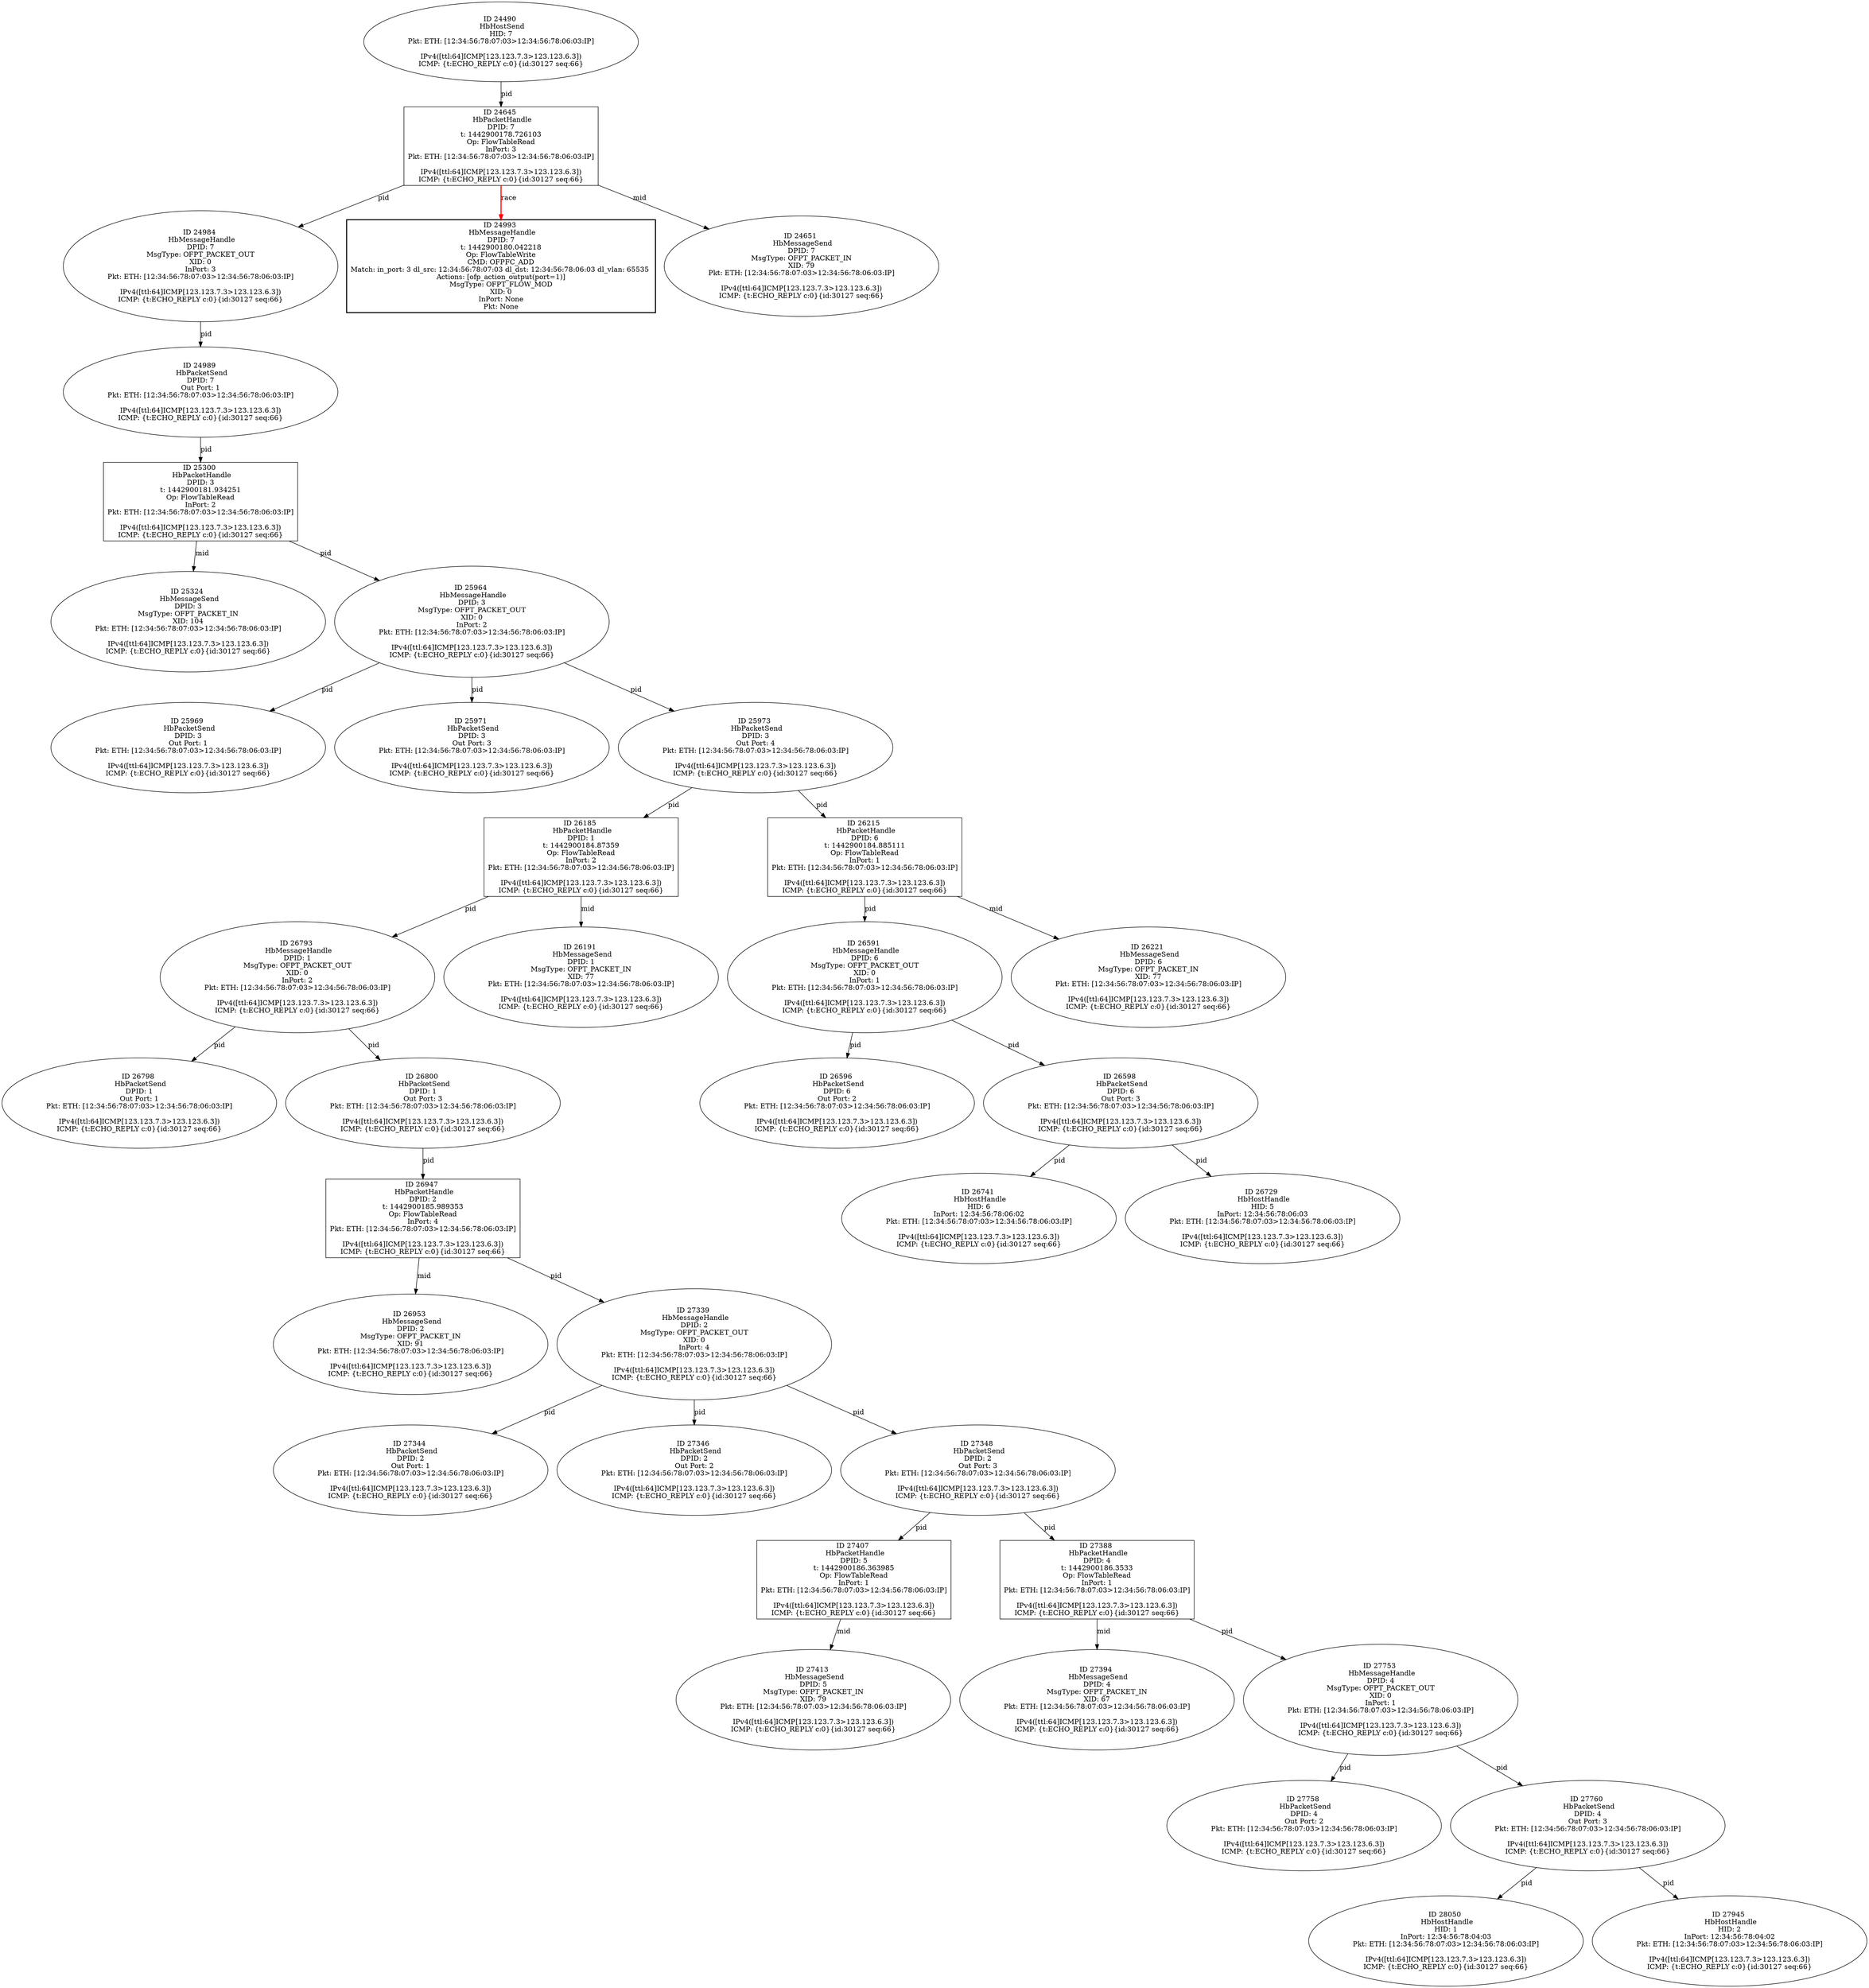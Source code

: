 strict digraph G {
27394 [shape=oval, event=<hb_events.HbMessageSend object at 0x110d90cd0>, label="ID 27394 
 HbMessageSend
DPID: 4
MsgType: OFPT_PACKET_IN
XID: 67
Pkt: ETH: [12:34:56:78:07:03>12:34:56:78:06:03:IP]

IPv4([ttl:64]ICMP[123.123.7.3>123.123.6.3])
ICMP: {t:ECHO_REPLY c:0}{id:30127 seq:66}"];
25324 [shape=oval, event=<hb_events.HbMessageSend object at 0x110989390>, label="ID 25324 
 HbMessageSend
DPID: 3
MsgType: OFPT_PACKET_IN
XID: 104
Pkt: ETH: [12:34:56:78:07:03>12:34:56:78:06:03:IP]

IPv4([ttl:64]ICMP[123.123.7.3>123.123.6.3])
ICMP: {t:ECHO_REPLY c:0}{id:30127 seq:66}"];
27407 [shape=box, event=<hb_events.HbPacketHandle object at 0x110d88290>, label="ID 27407 
 HbPacketHandle
DPID: 5
t: 1442900186.363985
Op: FlowTableRead
InPort: 1
Pkt: ETH: [12:34:56:78:07:03>12:34:56:78:06:03:IP]

IPv4([ttl:64]ICMP[123.123.7.3>123.123.6.3])
ICMP: {t:ECHO_REPLY c:0}{id:30127 seq:66}"];
28050 [shape=oval, event=<hb_events.HbHostHandle object at 0x110eef510>, label="ID 28050 
 HbHostHandle
HID: 1
InPort: 12:34:56:78:04:03
Pkt: ETH: [12:34:56:78:07:03>12:34:56:78:06:03:IP]

IPv4([ttl:64]ICMP[123.123.7.3>123.123.6.3])
ICMP: {t:ECHO_REPLY c:0}{id:30127 seq:66}"];
27413 [shape=oval, event=<hb_events.HbMessageSend object at 0x110d9c650>, label="ID 27413 
 HbMessageSend
DPID: 5
MsgType: OFPT_PACKET_IN
XID: 79
Pkt: ETH: [12:34:56:78:07:03>12:34:56:78:06:03:IP]

IPv4([ttl:64]ICMP[123.123.7.3>123.123.6.3])
ICMP: {t:ECHO_REPLY c:0}{id:30127 seq:66}"];
24984 [shape=oval, event=<hb_events.HbMessageHandle object at 0x1107c6110>, label="ID 24984 
 HbMessageHandle
DPID: 7
MsgType: OFPT_PACKET_OUT
XID: 0
InPort: 3
Pkt: ETH: [12:34:56:78:07:03>12:34:56:78:06:03:IP]

IPv4([ttl:64]ICMP[123.123.7.3>123.123.6.3])
ICMP: {t:ECHO_REPLY c:0}{id:30127 seq:66}"];
24989 [shape=oval, event=<hb_events.HbPacketSend object at 0x1107c6f10>, label="ID 24989 
 HbPacketSend
DPID: 7
Out Port: 1
Pkt: ETH: [12:34:56:78:07:03>12:34:56:78:06:03:IP]

IPv4([ttl:64]ICMP[123.123.7.3>123.123.6.3])
ICMP: {t:ECHO_REPLY c:0}{id:30127 seq:66}"];
24993 [shape=box, style=bold, event=<hb_events.HbMessageHandle object at 0x1107a0310>, label="ID 24993 
 HbMessageHandle
DPID: 7
t: 1442900180.042218
Op: FlowTableWrite
CMD: OFPFC_ADD
Match: in_port: 3 dl_src: 12:34:56:78:07:03 dl_dst: 12:34:56:78:06:03 dl_vlan: 65535 
Actions: [ofp_action_output(port=1)]
MsgType: OFPT_FLOW_MOD
XID: 0
InPort: None
Pkt: None"];
26793 [shape=oval, event=<hb_events.HbMessageHandle object at 0x110cb5a10>, label="ID 26793 
 HbMessageHandle
DPID: 1
MsgType: OFPT_PACKET_OUT
XID: 0
InPort: 2
Pkt: ETH: [12:34:56:78:07:03>12:34:56:78:06:03:IP]

IPv4([ttl:64]ICMP[123.123.7.3>123.123.6.3])
ICMP: {t:ECHO_REPLY c:0}{id:30127 seq:66}"];
24490 [shape=oval, event=<hb_events.HbHostSend object at 0x11059ec10>, label="ID 24490 
 HbHostSend
HID: 7
Pkt: ETH: [12:34:56:78:07:03>12:34:56:78:06:03:IP]

IPv4([ttl:64]ICMP[123.123.7.3>123.123.6.3])
ICMP: {t:ECHO_REPLY c:0}{id:30127 seq:66}"];
26798 [shape=oval, event=<hb_events.HbPacketSend object at 0x110cb5f10>, label="ID 26798 
 HbPacketSend
DPID: 1
Out Port: 1
Pkt: ETH: [12:34:56:78:07:03>12:34:56:78:06:03:IP]

IPv4([ttl:64]ICMP[123.123.7.3>123.123.6.3])
ICMP: {t:ECHO_REPLY c:0}{id:30127 seq:66}"];
27753 [shape=oval, event=<hb_events.HbMessageHandle object at 0x110e2f7d0>, label="ID 27753 
 HbMessageHandle
DPID: 4
MsgType: OFPT_PACKET_OUT
XID: 0
InPort: 1
Pkt: ETH: [12:34:56:78:07:03>12:34:56:78:06:03:IP]

IPv4([ttl:64]ICMP[123.123.7.3>123.123.6.3])
ICMP: {t:ECHO_REPLY c:0}{id:30127 seq:66}"];
26800 [shape=oval, event=<hb_events.HbPacketSend object at 0x110cba190>, label="ID 26800 
 HbPacketSend
DPID: 1
Out Port: 3
Pkt: ETH: [12:34:56:78:07:03>12:34:56:78:06:03:IP]

IPv4([ttl:64]ICMP[123.123.7.3>123.123.6.3])
ICMP: {t:ECHO_REPLY c:0}{id:30127 seq:66}"];
24651 [shape=oval, event=<hb_events.HbMessageSend object at 0x110644750>, label="ID 24651 
 HbMessageSend
DPID: 7
MsgType: OFPT_PACKET_IN
XID: 79
Pkt: ETH: [12:34:56:78:07:03>12:34:56:78:06:03:IP]

IPv4([ttl:64]ICMP[123.123.7.3>123.123.6.3])
ICMP: {t:ECHO_REPLY c:0}{id:30127 seq:66}"];
26953 [shape=oval, event=<hb_events.HbMessageSend object at 0x110ce3f50>, label="ID 26953 
 HbMessageSend
DPID: 2
MsgType: OFPT_PACKET_IN
XID: 91
Pkt: ETH: [12:34:56:78:07:03>12:34:56:78:06:03:IP]

IPv4([ttl:64]ICMP[123.123.7.3>123.123.6.3])
ICMP: {t:ECHO_REPLY c:0}{id:30127 seq:66}"];
26741 [shape=oval, event=<hb_events.HbHostHandle object at 0x110ca3a10>, label="ID 26741 
 HbHostHandle
HID: 6
InPort: 12:34:56:78:06:02
Pkt: ETH: [12:34:56:78:07:03>12:34:56:78:06:03:IP]

IPv4([ttl:64]ICMP[123.123.7.3>123.123.6.3])
ICMP: {t:ECHO_REPLY c:0}{id:30127 seq:66}"];
26947 [shape=box, event=<hb_events.HbPacketHandle object at 0x110ce3490>, label="ID 26947 
 HbPacketHandle
DPID: 2
t: 1442900185.989353
Op: FlowTableRead
InPort: 4
Pkt: ETH: [12:34:56:78:07:03>12:34:56:78:06:03:IP]

IPv4([ttl:64]ICMP[123.123.7.3>123.123.6.3])
ICMP: {t:ECHO_REPLY c:0}{id:30127 seq:66}"];
24645 [shape=box, event=<hb_events.HbPacketHandle object at 0x110631c10>, label="ID 24645 
 HbPacketHandle
DPID: 7
t: 1442900178.726103
Op: FlowTableRead
InPort: 3
Pkt: ETH: [12:34:56:78:07:03>12:34:56:78:06:03:IP]

IPv4([ttl:64]ICMP[123.123.7.3>123.123.6.3])
ICMP: {t:ECHO_REPLY c:0}{id:30127 seq:66}"];
26185 [shape=box, event=<hb_events.HbPacketHandle object at 0x110b96f90>, label="ID 26185 
 HbPacketHandle
DPID: 1
t: 1442900184.87359
Op: FlowTableRead
InPort: 2
Pkt: ETH: [12:34:56:78:07:03>12:34:56:78:06:03:IP]

IPv4([ttl:64]ICMP[123.123.7.3>123.123.6.3])
ICMP: {t:ECHO_REPLY c:0}{id:30127 seq:66}"];
27339 [shape=oval, event=<hb_events.HbMessageHandle object at 0x110d813d0>, label="ID 27339 
 HbMessageHandle
DPID: 2
MsgType: OFPT_PACKET_OUT
XID: 0
InPort: 4
Pkt: ETH: [12:34:56:78:07:03>12:34:56:78:06:03:IP]

IPv4([ttl:64]ICMP[123.123.7.3>123.123.6.3])
ICMP: {t:ECHO_REPLY c:0}{id:30127 seq:66}"];
26191 [shape=oval, event=<hb_events.HbMessageSend object at 0x110b9de50>, label="ID 26191 
 HbMessageSend
DPID: 1
MsgType: OFPT_PACKET_IN
XID: 77
Pkt: ETH: [12:34:56:78:07:03>12:34:56:78:06:03:IP]

IPv4([ttl:64]ICMP[123.123.7.3>123.123.6.3])
ICMP: {t:ECHO_REPLY c:0}{id:30127 seq:66}"];
27344 [shape=oval, event=<hb_events.HbPacketSend object at 0x110d818d0>, label="ID 27344 
 HbPacketSend
DPID: 2
Out Port: 1
Pkt: ETH: [12:34:56:78:07:03>12:34:56:78:06:03:IP]

IPv4([ttl:64]ICMP[123.123.7.3>123.123.6.3])
ICMP: {t:ECHO_REPLY c:0}{id:30127 seq:66}"];
27346 [shape=oval, event=<hb_events.HbPacketSend object at 0x110d81b10>, label="ID 27346 
 HbPacketSend
DPID: 2
Out Port: 2
Pkt: ETH: [12:34:56:78:07:03>12:34:56:78:06:03:IP]

IPv4([ttl:64]ICMP[123.123.7.3>123.123.6.3])
ICMP: {t:ECHO_REPLY c:0}{id:30127 seq:66}"];
25300 [shape=box, event=<hb_events.HbPacketHandle object at 0x11097dd50>, label="ID 25300 
 HbPacketHandle
DPID: 3
t: 1442900181.934251
Op: FlowTableRead
InPort: 2
Pkt: ETH: [12:34:56:78:07:03>12:34:56:78:06:03:IP]

IPv4([ttl:64]ICMP[123.123.7.3>123.123.6.3])
ICMP: {t:ECHO_REPLY c:0}{id:30127 seq:66}"];
26591 [shape=oval, event=<hb_events.HbMessageHandle object at 0x110c69290>, label="ID 26591 
 HbMessageHandle
DPID: 6
MsgType: OFPT_PACKET_OUT
XID: 0
InPort: 1
Pkt: ETH: [12:34:56:78:07:03>12:34:56:78:06:03:IP]

IPv4([ttl:64]ICMP[123.123.7.3>123.123.6.3])
ICMP: {t:ECHO_REPLY c:0}{id:30127 seq:66}"];
26596 [shape=oval, event=<hb_events.HbPacketSend object at 0x110c69790>, label="ID 26596 
 HbPacketSend
DPID: 6
Out Port: 2
Pkt: ETH: [12:34:56:78:07:03>12:34:56:78:06:03:IP]

IPv4([ttl:64]ICMP[123.123.7.3>123.123.6.3])
ICMP: {t:ECHO_REPLY c:0}{id:30127 seq:66}"];
26598 [shape=oval, event=<hb_events.HbPacketSend object at 0x110c699d0>, label="ID 26598 
 HbPacketSend
DPID: 6
Out Port: 3
Pkt: ETH: [12:34:56:78:07:03>12:34:56:78:06:03:IP]

IPv4([ttl:64]ICMP[123.123.7.3>123.123.6.3])
ICMP: {t:ECHO_REPLY c:0}{id:30127 seq:66}"];
26215 [shape=box, event=<hb_events.HbPacketHandle object at 0x110baa750>, label="ID 26215 
 HbPacketHandle
DPID: 6
t: 1442900184.885111
Op: FlowTableRead
InPort: 1
Pkt: ETH: [12:34:56:78:07:03>12:34:56:78:06:03:IP]

IPv4([ttl:64]ICMP[123.123.7.3>123.123.6.3])
ICMP: {t:ECHO_REPLY c:0}{id:30127 seq:66}"];
26729 [shape=oval, event=<hb_events.HbHostHandle object at 0x110c9cc90>, label="ID 26729 
 HbHostHandle
HID: 5
InPort: 12:34:56:78:06:03
Pkt: ETH: [12:34:56:78:07:03>12:34:56:78:06:03:IP]

IPv4([ttl:64]ICMP[123.123.7.3>123.123.6.3])
ICMP: {t:ECHO_REPLY c:0}{id:30127 seq:66}"];
25964 [shape=oval, event=<hb_events.HbMessageHandle object at 0x110af72d0>, label="ID 25964 
 HbMessageHandle
DPID: 3
MsgType: OFPT_PACKET_OUT
XID: 0
InPort: 2
Pkt: ETH: [12:34:56:78:07:03>12:34:56:78:06:03:IP]

IPv4([ttl:64]ICMP[123.123.7.3>123.123.6.3])
ICMP: {t:ECHO_REPLY c:0}{id:30127 seq:66}"];
26221 [shape=oval, event=<hb_events.HbMessageSend object at 0x110baaf10>, label="ID 26221 
 HbMessageSend
DPID: 6
MsgType: OFPT_PACKET_IN
XID: 77
Pkt: ETH: [12:34:56:78:07:03>12:34:56:78:06:03:IP]

IPv4([ttl:64]ICMP[123.123.7.3>123.123.6.3])
ICMP: {t:ECHO_REPLY c:0}{id:30127 seq:66}"];
27758 [shape=oval, event=<hb_events.HbPacketSend object at 0x110e2fe90>, label="ID 27758 
 HbPacketSend
DPID: 4
Out Port: 2
Pkt: ETH: [12:34:56:78:07:03>12:34:56:78:06:03:IP]

IPv4([ttl:64]ICMP[123.123.7.3>123.123.6.3])
ICMP: {t:ECHO_REPLY c:0}{id:30127 seq:66}"];
27760 [shape=oval, event=<hb_events.HbPacketSend object at 0x110e37110>, label="ID 27760 
 HbPacketSend
DPID: 4
Out Port: 3
Pkt: ETH: [12:34:56:78:07:03>12:34:56:78:06:03:IP]

IPv4([ttl:64]ICMP[123.123.7.3>123.123.6.3])
ICMP: {t:ECHO_REPLY c:0}{id:30127 seq:66}"];
25969 [shape=oval, event=<hb_events.HbPacketSend object at 0x110b56d90>, label="ID 25969 
 HbPacketSend
DPID: 3
Out Port: 1
Pkt: ETH: [12:34:56:78:07:03>12:34:56:78:06:03:IP]

IPv4([ttl:64]ICMP[123.123.7.3>123.123.6.3])
ICMP: {t:ECHO_REPLY c:0}{id:30127 seq:66}"];
25971 [shape=oval, event=<hb_events.HbPacketSend object at 0x110b5c910>, label="ID 25971 
 HbPacketSend
DPID: 3
Out Port: 3
Pkt: ETH: [12:34:56:78:07:03>12:34:56:78:06:03:IP]

IPv4([ttl:64]ICMP[123.123.7.3>123.123.6.3])
ICMP: {t:ECHO_REPLY c:0}{id:30127 seq:66}"];
25973 [shape=oval, event=<hb_events.HbPacketSend object at 0x110b5cb50>, label="ID 25973 
 HbPacketSend
DPID: 3
Out Port: 4
Pkt: ETH: [12:34:56:78:07:03>12:34:56:78:06:03:IP]

IPv4([ttl:64]ICMP[123.123.7.3>123.123.6.3])
ICMP: {t:ECHO_REPLY c:0}{id:30127 seq:66}"];
27945 [shape=oval, event=<hb_events.HbHostHandle object at 0x110e9c450>, label="ID 27945 
 HbHostHandle
HID: 2
InPort: 12:34:56:78:04:02
Pkt: ETH: [12:34:56:78:07:03>12:34:56:78:06:03:IP]

IPv4([ttl:64]ICMP[123.123.7.3>123.123.6.3])
ICMP: {t:ECHO_REPLY c:0}{id:30127 seq:66}"];
27348 [shape=oval, event=<hb_events.HbPacketSend object at 0x110d81d50>, label="ID 27348 
 HbPacketSend
DPID: 2
Out Port: 3
Pkt: ETH: [12:34:56:78:07:03>12:34:56:78:06:03:IP]

IPv4([ttl:64]ICMP[123.123.7.3>123.123.6.3])
ICMP: {t:ECHO_REPLY c:0}{id:30127 seq:66}"];
27388 [shape=box, event=<hb_events.HbPacketHandle object at 0x110d89750>, label="ID 27388 
 HbPacketHandle
DPID: 4
t: 1442900186.3533
Op: FlowTableRead
InPort: 1
Pkt: ETH: [12:34:56:78:07:03>12:34:56:78:06:03:IP]

IPv4([ttl:64]ICMP[123.123.7.3>123.123.6.3])
ICMP: {t:ECHO_REPLY c:0}{id:30127 seq:66}"];
25964 -> 25969  [rel=pid, label=pid];
25964 -> 25971  [rel=pid, label=pid];
25964 -> 25973  [rel=pid, label=pid];
27407 -> 27413  [rel=mid, label=mid];
24984 -> 24989  [rel=pid, label=pid];
24989 -> 25300  [rel=pid, label=pid];
27339 -> 27344  [rel=pid, label=pid];
27339 -> 27346  [rel=pid, label=pid];
27339 -> 27348  [rel=pid, label=pid];
26793 -> 26800  [rel=pid, label=pid];
26793 -> 26798  [rel=pid, label=pid];
24490 -> 24645  [rel=pid, label=pid];
26800 -> 26947  [rel=pid, label=pid];
25973 -> 26185  [rel=pid, label=pid];
25973 -> 26215  [rel=pid, label=pid];
26947 -> 26953  [rel=mid, label=mid];
26947 -> 27339  [rel=pid, label=pid];
24645 -> 24984  [rel=pid, label=pid];
24645 -> 24993  [harmful=True, color=red, style=bold, rel=race, label=race];
24645 -> 24651  [rel=mid, label=mid];
26185 -> 26793  [rel=pid, label=pid];
26185 -> 26191  [rel=mid, label=mid];
25300 -> 25324  [rel=mid, label=mid];
25300 -> 25964  [rel=pid, label=pid];
26591 -> 26596  [rel=pid, label=pid];
26591 -> 26598  [rel=pid, label=pid];
26598 -> 26729  [rel=pid, label=pid];
26598 -> 26741  [rel=pid, label=pid];
26215 -> 26221  [rel=mid, label=mid];
26215 -> 26591  [rel=pid, label=pid];
27753 -> 27760  [rel=pid, label=pid];
27753 -> 27758  [rel=pid, label=pid];
27760 -> 27945  [rel=pid, label=pid];
27760 -> 28050  [rel=pid, label=pid];
27348 -> 27388  [rel=pid, label=pid];
27348 -> 27407  [rel=pid, label=pid];
27388 -> 27753  [rel=pid, label=pid];
27388 -> 27394  [rel=mid, label=mid];
}
